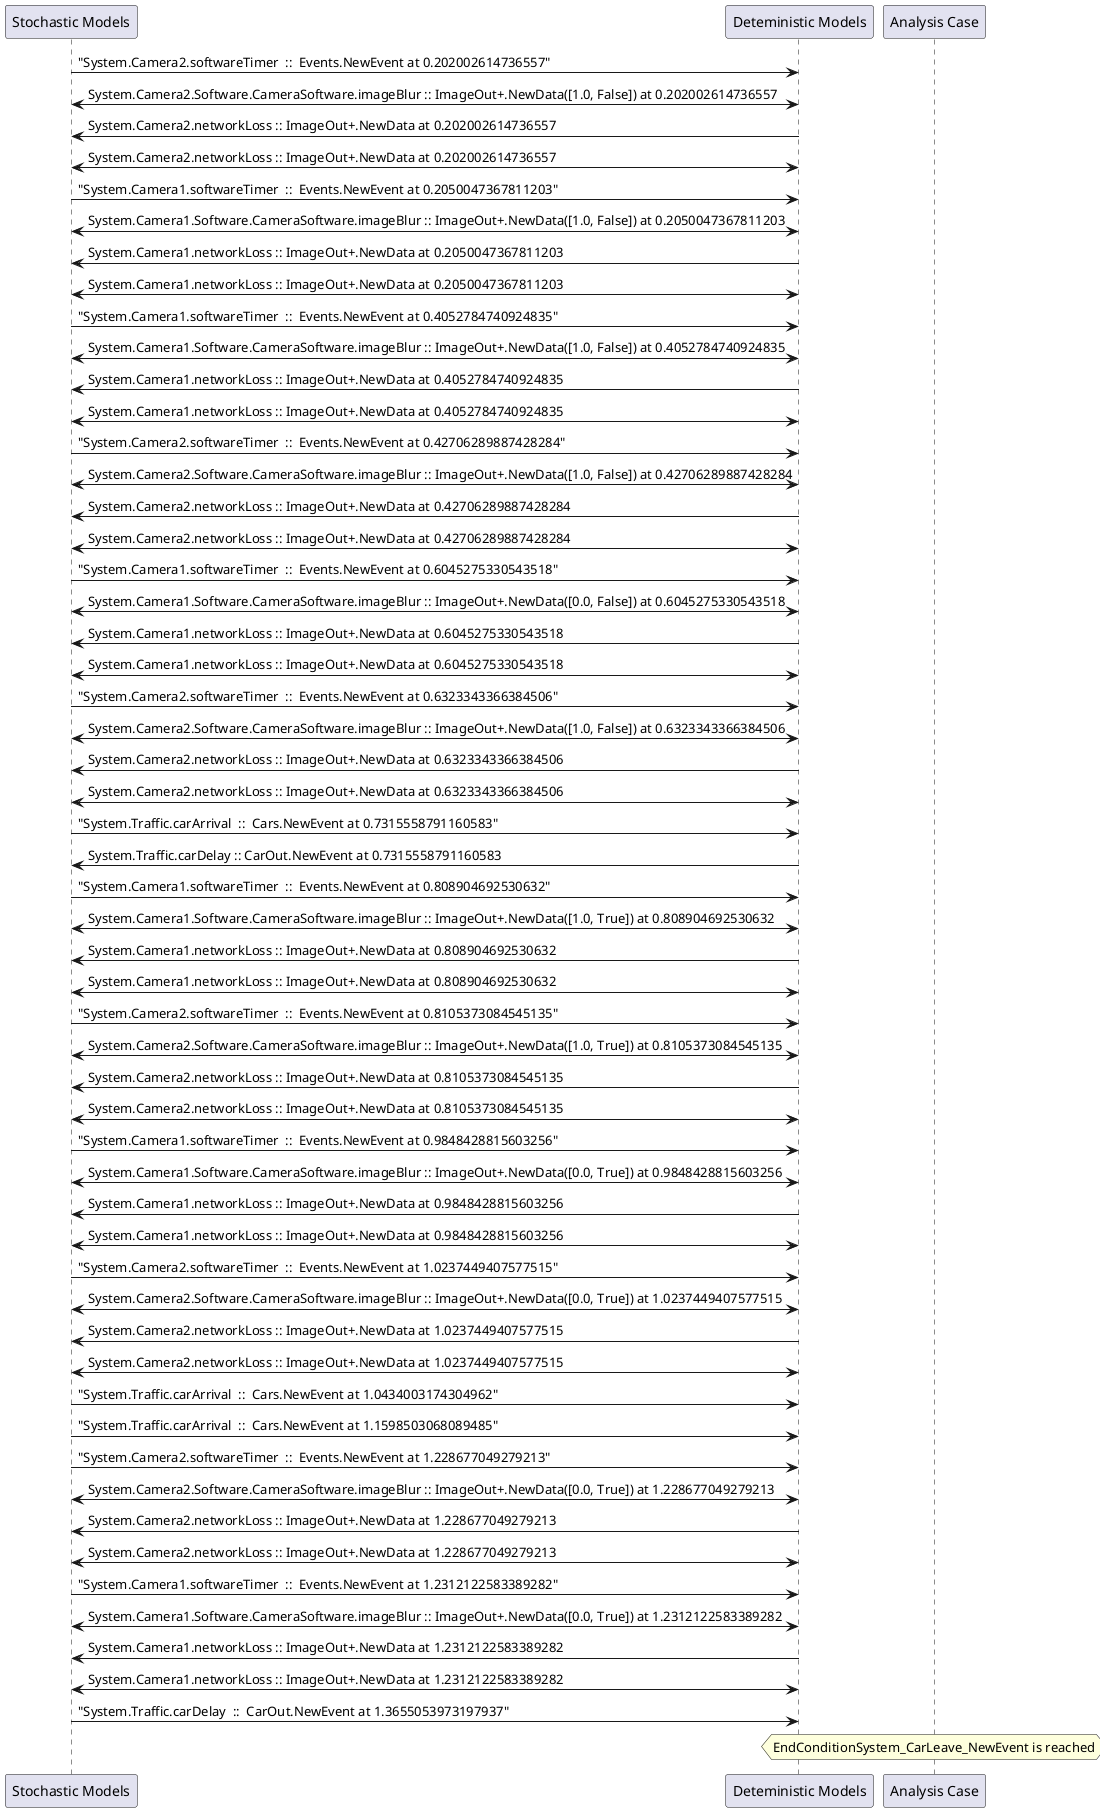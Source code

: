
	@startuml
	participant "Stochastic Models" as stochmodel
	participant "Deteministic Models" as detmodel
	participant "Analysis Case" as analysis
	{12587_stop} stochmodel -> detmodel : "System.Camera2.softwareTimer  ::  Events.NewEvent at 0.202002614736557"
detmodel <-> stochmodel : System.Camera2.Software.CameraSoftware.imageBlur :: ImageOut+.NewData([1.0, False]) at 0.202002614736557
detmodel -> stochmodel : System.Camera2.networkLoss :: ImageOut+.NewData at 0.202002614736557
detmodel <-> stochmodel : System.Camera2.networkLoss :: ImageOut+.NewData at 0.202002614736557
{12571_stop} stochmodel -> detmodel : "System.Camera1.softwareTimer  ::  Events.NewEvent at 0.2050047367811203"
detmodel <-> stochmodel : System.Camera1.Software.CameraSoftware.imageBlur :: ImageOut+.NewData([1.0, False]) at 0.2050047367811203
detmodel -> stochmodel : System.Camera1.networkLoss :: ImageOut+.NewData at 0.2050047367811203
detmodel <-> stochmodel : System.Camera1.networkLoss :: ImageOut+.NewData at 0.2050047367811203
{12572_stop} stochmodel -> detmodel : "System.Camera1.softwareTimer  ::  Events.NewEvent at 0.4052784740924835"
detmodel <-> stochmodel : System.Camera1.Software.CameraSoftware.imageBlur :: ImageOut+.NewData([1.0, False]) at 0.4052784740924835
detmodel -> stochmodel : System.Camera1.networkLoss :: ImageOut+.NewData at 0.4052784740924835
detmodel <-> stochmodel : System.Camera1.networkLoss :: ImageOut+.NewData at 0.4052784740924835
{12588_stop} stochmodel -> detmodel : "System.Camera2.softwareTimer  ::  Events.NewEvent at 0.42706289887428284"
detmodel <-> stochmodel : System.Camera2.Software.CameraSoftware.imageBlur :: ImageOut+.NewData([1.0, False]) at 0.42706289887428284
detmodel -> stochmodel : System.Camera2.networkLoss :: ImageOut+.NewData at 0.42706289887428284
detmodel <-> stochmodel : System.Camera2.networkLoss :: ImageOut+.NewData at 0.42706289887428284
{12573_stop} stochmodel -> detmodel : "System.Camera1.softwareTimer  ::  Events.NewEvent at 0.6045275330543518"
detmodel <-> stochmodel : System.Camera1.Software.CameraSoftware.imageBlur :: ImageOut+.NewData([0.0, False]) at 0.6045275330543518
detmodel -> stochmodel : System.Camera1.networkLoss :: ImageOut+.NewData at 0.6045275330543518
detmodel <-> stochmodel : System.Camera1.networkLoss :: ImageOut+.NewData at 0.6045275330543518
{12589_stop} stochmodel -> detmodel : "System.Camera2.softwareTimer  ::  Events.NewEvent at 0.6323343366384506"
detmodel <-> stochmodel : System.Camera2.Software.CameraSoftware.imageBlur :: ImageOut+.NewData([1.0, False]) at 0.6323343366384506
detmodel -> stochmodel : System.Camera2.networkLoss :: ImageOut+.NewData at 0.6323343366384506
detmodel <-> stochmodel : System.Camera2.networkLoss :: ImageOut+.NewData at 0.6323343366384506
{12602_stop} stochmodel -> detmodel : "System.Traffic.carArrival  ::  Cars.NewEvent at 0.7315558791160583"
{12609_start} detmodel -> stochmodel : System.Traffic.carDelay :: CarOut.NewEvent at 0.7315558791160583
{12574_stop} stochmodel -> detmodel : "System.Camera1.softwareTimer  ::  Events.NewEvent at 0.808904692530632"
detmodel <-> stochmodel : System.Camera1.Software.CameraSoftware.imageBlur :: ImageOut+.NewData([1.0, True]) at 0.808904692530632
detmodel -> stochmodel : System.Camera1.networkLoss :: ImageOut+.NewData at 0.808904692530632
detmodel <-> stochmodel : System.Camera1.networkLoss :: ImageOut+.NewData at 0.808904692530632
{12590_stop} stochmodel -> detmodel : "System.Camera2.softwareTimer  ::  Events.NewEvent at 0.8105373084545135"
detmodel <-> stochmodel : System.Camera2.Software.CameraSoftware.imageBlur :: ImageOut+.NewData([1.0, True]) at 0.8105373084545135
detmodel -> stochmodel : System.Camera2.networkLoss :: ImageOut+.NewData at 0.8105373084545135
detmodel <-> stochmodel : System.Camera2.networkLoss :: ImageOut+.NewData at 0.8105373084545135
{12575_stop} stochmodel -> detmodel : "System.Camera1.softwareTimer  ::  Events.NewEvent at 0.9848428815603256"
detmodel <-> stochmodel : System.Camera1.Software.CameraSoftware.imageBlur :: ImageOut+.NewData([0.0, True]) at 0.9848428815603256
detmodel -> stochmodel : System.Camera1.networkLoss :: ImageOut+.NewData at 0.9848428815603256
detmodel <-> stochmodel : System.Camera1.networkLoss :: ImageOut+.NewData at 0.9848428815603256
{12591_stop} stochmodel -> detmodel : "System.Camera2.softwareTimer  ::  Events.NewEvent at 1.0237449407577515"
detmodel <-> stochmodel : System.Camera2.Software.CameraSoftware.imageBlur :: ImageOut+.NewData([0.0, True]) at 1.0237449407577515
detmodel -> stochmodel : System.Camera2.networkLoss :: ImageOut+.NewData at 1.0237449407577515
detmodel <-> stochmodel : System.Camera2.networkLoss :: ImageOut+.NewData at 1.0237449407577515
{12603_stop} stochmodel -> detmodel : "System.Traffic.carArrival  ::  Cars.NewEvent at 1.0434003174304962"
{12604_stop} stochmodel -> detmodel : "System.Traffic.carArrival  ::  Cars.NewEvent at 1.1598503068089485"
{12592_stop} stochmodel -> detmodel : "System.Camera2.softwareTimer  ::  Events.NewEvent at 1.228677049279213"
detmodel <-> stochmodel : System.Camera2.Software.CameraSoftware.imageBlur :: ImageOut+.NewData([0.0, True]) at 1.228677049279213
detmodel -> stochmodel : System.Camera2.networkLoss :: ImageOut+.NewData at 1.228677049279213
detmodel <-> stochmodel : System.Camera2.networkLoss :: ImageOut+.NewData at 1.228677049279213
{12576_stop} stochmodel -> detmodel : "System.Camera1.softwareTimer  ::  Events.NewEvent at 1.2312122583389282"
detmodel <-> stochmodel : System.Camera1.Software.CameraSoftware.imageBlur :: ImageOut+.NewData([0.0, True]) at 1.2312122583389282
detmodel -> stochmodel : System.Camera1.networkLoss :: ImageOut+.NewData at 1.2312122583389282
detmodel <-> stochmodel : System.Camera1.networkLoss :: ImageOut+.NewData at 1.2312122583389282
{12609_stop} stochmodel -> detmodel : "System.Traffic.carDelay  ::  CarOut.NewEvent at 1.3655053973197937"
{12609_start} <-> {12609_stop} : delay
hnote over analysis 
EndConditionSystem_CarLeave_NewEvent is reached
endnote
@enduml